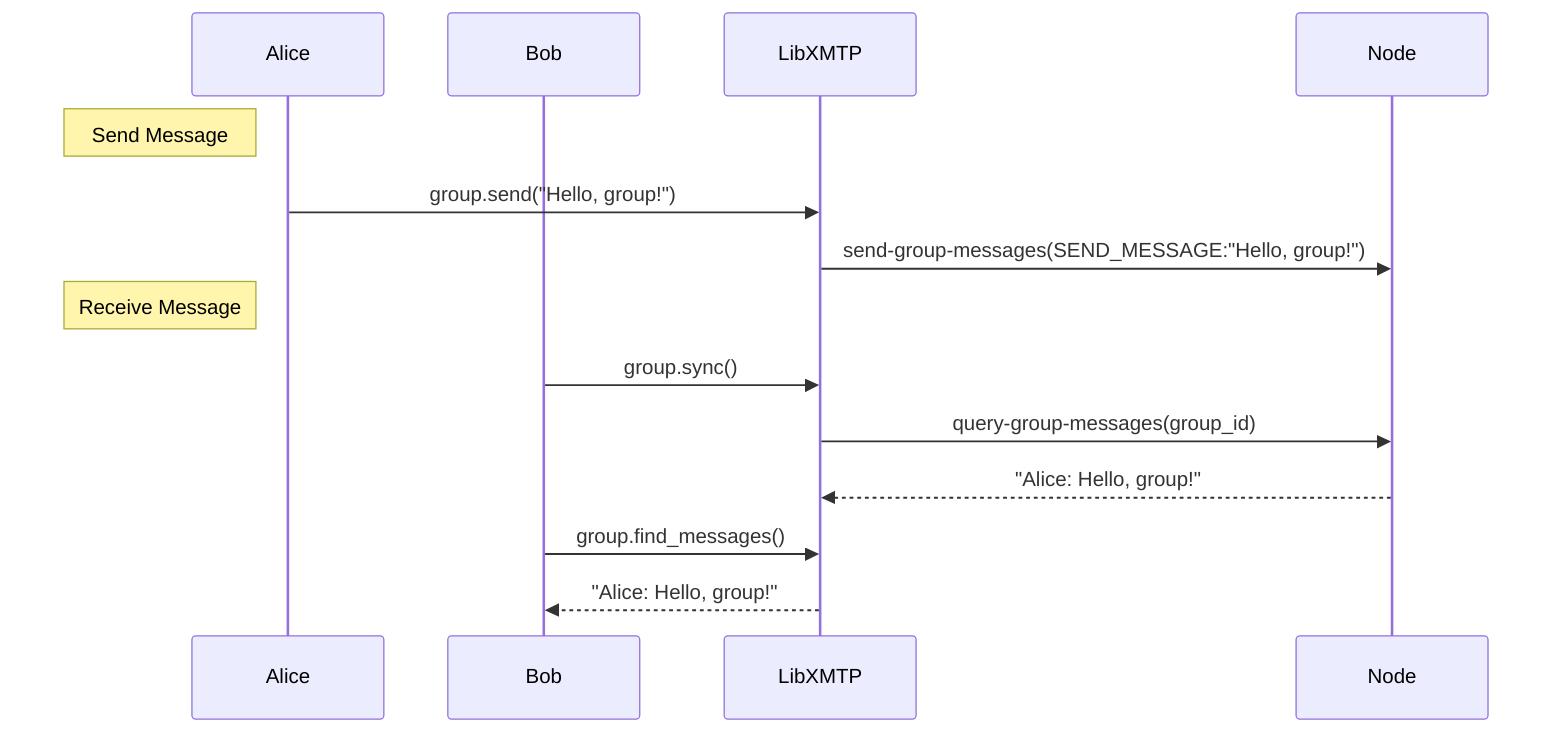 sequenceDiagram
    participant Alice
    participant Bob
    participant LibXMTP
    participant Node

    Note left of Alice: Send Message
    Alice->>LibXMTP: group.send("Hello, group!")
    LibXMTP->>Node: send-group-messages(SEND_MESSAGE:"Hello, group!")

    Note left of Alice: Receive Message
    Bob->>LibXMTP: group.sync()
    LibXMTP->>Node: query-group-messages(group_id)
    Node-->>LibXMTP: "Alice: Hello, group!"
    Bob->>LibXMTP: group.find_messages()
    LibXMTP-->>Bob: "Alice: Hello, group!"